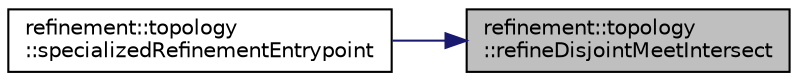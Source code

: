digraph "refinement::topology::refineDisjointMeetIntersect"
{
 // LATEX_PDF_SIZE
  bgcolor="transparent";
  edge [fontname="Helvetica",fontsize="10",labelfontname="Helvetica",labelfontsize="10"];
  node [fontname="Helvetica",fontsize="10",shape=record];
  rankdir="RL";
  Node1 [label="refinement::topology\l::refineDisjointMeetIntersect",height=0.2,width=0.4,color="black", fillcolor="grey75", style="filled", fontcolor="black",tooltip="Refines for the disjoint, meet and intersect relation predicates (no containment)."];
  Node1 -> Node2 [dir="back",color="midnightblue",fontsize="10",style="solid",fontname="Helvetica"];
  Node2 [label="refinement::topology\l::specializedRefinementEntrypoint",height=0.2,width=0.4,color="black",URL="$namespacerefinement_1_1topology.html#a84259591d1fe3bf816c78e179bfc7f6b",tooltip="Entrypoint function for topological relationship refinement, for when there is NO intermediate filter..."];
}
